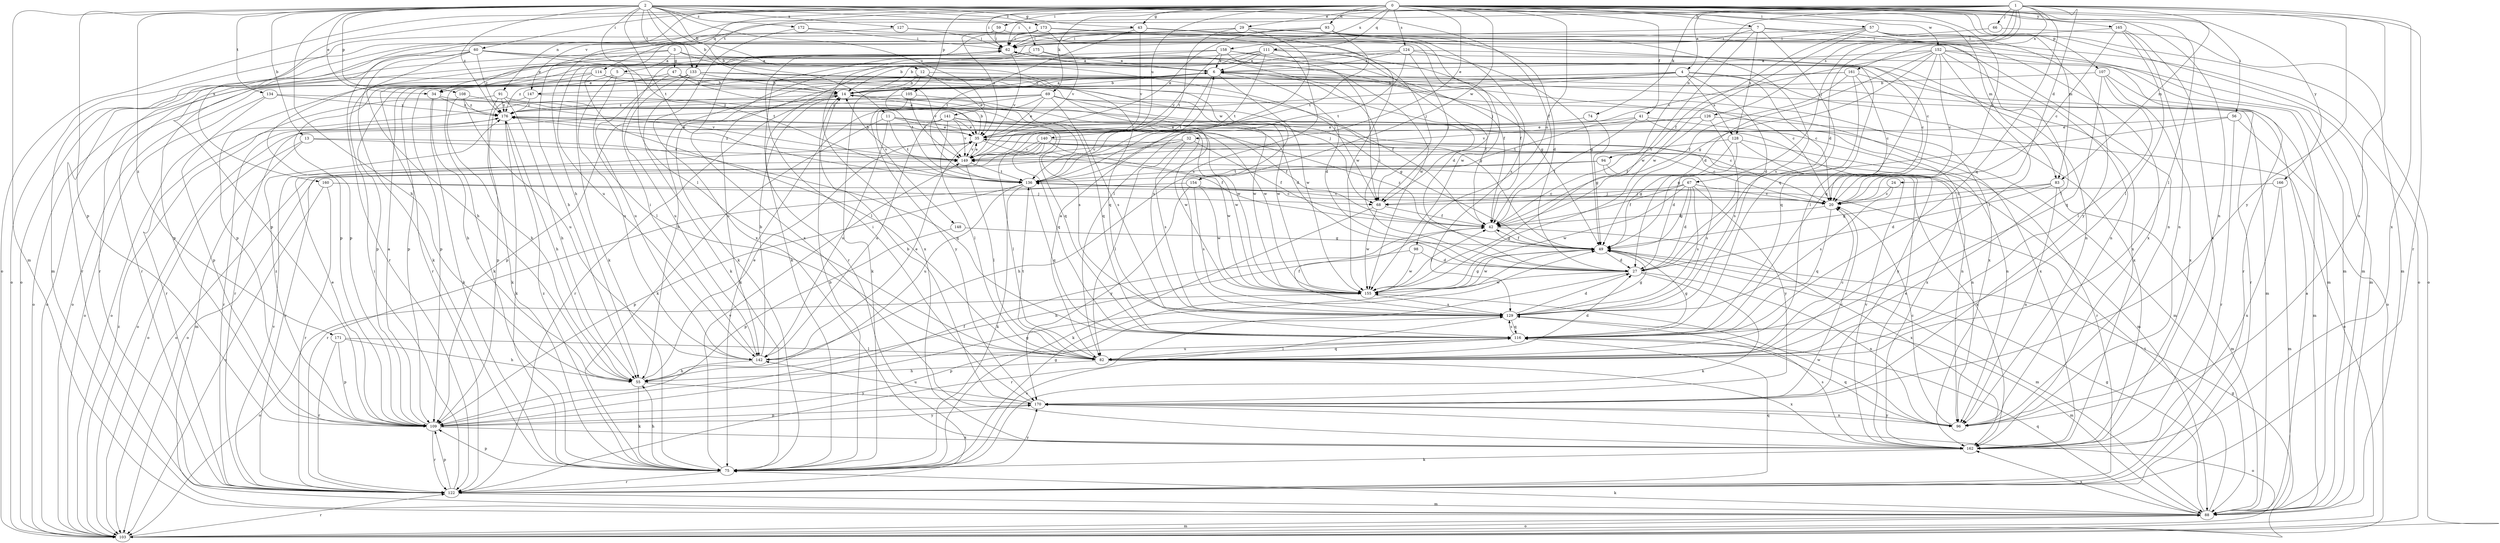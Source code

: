 strict digraph  {
0;
1;
2;
3;
4;
5;
6;
7;
11;
12;
13;
14;
20;
24;
27;
29;
32;
34;
35;
41;
42;
43;
47;
49;
55;
56;
57;
59;
60;
62;
66;
67;
68;
69;
74;
75;
82;
83;
88;
91;
93;
94;
96;
98;
103;
105;
107;
108;
109;
111;
114;
116;
122;
124;
126;
127;
128;
129;
133;
134;
136;
140;
141;
142;
147;
148;
149;
152;
154;
155;
158;
160;
161;
162;
165;
166;
170;
171;
172;
173;
175;
176;
0 -> 7  [label=b];
0 -> 20  [label=c];
0 -> 29  [label=e];
0 -> 32  [label=e];
0 -> 41  [label=f];
0 -> 43  [label=g];
0 -> 56  [label=i];
0 -> 57  [label=i];
0 -> 59  [label=i];
0 -> 60  [label=i];
0 -> 62  [label=i];
0 -> 69  [label=k];
0 -> 82  [label=l];
0 -> 83  [label=m];
0 -> 91  [label=n];
0 -> 93  [label=n];
0 -> 98  [label=o];
0 -> 103  [label=o];
0 -> 105  [label=p];
0 -> 107  [label=p];
0 -> 111  [label=q];
0 -> 114  [label=q];
0 -> 122  [label=r];
0 -> 124  [label=s];
0 -> 140  [label=u];
0 -> 147  [label=v];
0 -> 152  [label=w];
0 -> 154  [label=w];
0 -> 158  [label=x];
0 -> 160  [label=x];
0 -> 165  [label=y];
0 -> 166  [label=y];
1 -> 4  [label=a];
1 -> 24  [label=d];
1 -> 27  [label=d];
1 -> 55  [label=h];
1 -> 62  [label=i];
1 -> 66  [label=j];
1 -> 67  [label=j];
1 -> 74  [label=k];
1 -> 83  [label=m];
1 -> 94  [label=n];
1 -> 96  [label=n];
1 -> 116  [label=q];
1 -> 126  [label=s];
1 -> 133  [label=t];
1 -> 161  [label=x];
1 -> 162  [label=x];
1 -> 170  [label=y];
2 -> 11  [label=b];
2 -> 12  [label=b];
2 -> 13  [label=b];
2 -> 14  [label=b];
2 -> 34  [label=e];
2 -> 42  [label=f];
2 -> 43  [label=g];
2 -> 55  [label=h];
2 -> 82  [label=l];
2 -> 83  [label=m];
2 -> 88  [label=m];
2 -> 96  [label=n];
2 -> 108  [label=p];
2 -> 109  [label=p];
2 -> 127  [label=s];
2 -> 133  [label=t];
2 -> 134  [label=t];
2 -> 136  [label=t];
2 -> 141  [label=u];
2 -> 171  [label=z];
2 -> 172  [label=z];
2 -> 173  [label=z];
2 -> 175  [label=z];
2 -> 176  [label=z];
3 -> 5  [label=a];
3 -> 20  [label=c];
3 -> 34  [label=e];
3 -> 47  [label=g];
3 -> 96  [label=n];
3 -> 122  [label=r];
3 -> 154  [label=w];
4 -> 20  [label=c];
4 -> 27  [label=d];
4 -> 75  [label=k];
4 -> 109  [label=p];
4 -> 128  [label=s];
4 -> 147  [label=v];
4 -> 148  [label=v];
4 -> 162  [label=x];
5 -> 34  [label=e];
5 -> 49  [label=g];
5 -> 82  [label=l];
5 -> 142  [label=u];
6 -> 14  [label=b];
6 -> 20  [label=c];
6 -> 27  [label=d];
6 -> 42  [label=f];
6 -> 55  [label=h];
6 -> 136  [label=t];
6 -> 142  [label=u];
6 -> 155  [label=w];
7 -> 62  [label=i];
7 -> 82  [label=l];
7 -> 103  [label=o];
7 -> 116  [label=q];
7 -> 128  [label=s];
7 -> 142  [label=u];
7 -> 155  [label=w];
11 -> 35  [label=e];
11 -> 42  [label=f];
11 -> 75  [label=k];
11 -> 96  [label=n];
11 -> 136  [label=t];
11 -> 142  [label=u];
12 -> 14  [label=b];
12 -> 35  [label=e];
12 -> 103  [label=o];
12 -> 116  [label=q];
12 -> 136  [label=t];
12 -> 162  [label=x];
13 -> 88  [label=m];
13 -> 103  [label=o];
13 -> 116  [label=q];
13 -> 149  [label=v];
14 -> 6  [label=a];
14 -> 27  [label=d];
14 -> 109  [label=p];
14 -> 122  [label=r];
14 -> 155  [label=w];
14 -> 176  [label=z];
20 -> 42  [label=f];
20 -> 116  [label=q];
24 -> 20  [label=c];
24 -> 129  [label=s];
27 -> 62  [label=i];
27 -> 75  [label=k];
27 -> 96  [label=n];
27 -> 122  [label=r];
27 -> 155  [label=w];
29 -> 55  [label=h];
29 -> 62  [label=i];
29 -> 82  [label=l];
29 -> 103  [label=o];
29 -> 129  [label=s];
29 -> 136  [label=t];
29 -> 155  [label=w];
32 -> 42  [label=f];
32 -> 82  [label=l];
32 -> 103  [label=o];
32 -> 129  [label=s];
32 -> 149  [label=v];
34 -> 55  [label=h];
34 -> 75  [label=k];
34 -> 129  [label=s];
34 -> 176  [label=z];
35 -> 14  [label=b];
35 -> 20  [label=c];
35 -> 42  [label=f];
35 -> 88  [label=m];
35 -> 149  [label=v];
41 -> 35  [label=e];
41 -> 42  [label=f];
41 -> 88  [label=m];
41 -> 136  [label=t];
41 -> 162  [label=x];
42 -> 49  [label=g];
42 -> 162  [label=x];
43 -> 62  [label=i];
43 -> 136  [label=t];
43 -> 149  [label=v];
43 -> 155  [label=w];
43 -> 162  [label=x];
47 -> 14  [label=b];
47 -> 35  [label=e];
47 -> 129  [label=s];
47 -> 142  [label=u];
47 -> 176  [label=z];
49 -> 27  [label=d];
49 -> 42  [label=f];
49 -> 88  [label=m];
49 -> 155  [label=w];
49 -> 176  [label=z];
55 -> 35  [label=e];
55 -> 75  [label=k];
55 -> 170  [label=y];
56 -> 35  [label=e];
56 -> 49  [label=g];
56 -> 88  [label=m];
56 -> 122  [label=r];
57 -> 42  [label=f];
57 -> 62  [label=i];
57 -> 88  [label=m];
57 -> 103  [label=o];
57 -> 122  [label=r];
57 -> 155  [label=w];
57 -> 170  [label=y];
59 -> 35  [label=e];
59 -> 62  [label=i];
59 -> 88  [label=m];
59 -> 109  [label=p];
60 -> 6  [label=a];
60 -> 55  [label=h];
60 -> 68  [label=j];
60 -> 75  [label=k];
60 -> 109  [label=p];
60 -> 122  [label=r];
60 -> 136  [label=t];
60 -> 176  [label=z];
62 -> 6  [label=a];
62 -> 82  [label=l];
62 -> 109  [label=p];
62 -> 122  [label=r];
62 -> 149  [label=v];
66 -> 62  [label=i];
66 -> 88  [label=m];
67 -> 20  [label=c];
67 -> 27  [label=d];
67 -> 42  [label=f];
67 -> 49  [label=g];
67 -> 68  [label=j];
67 -> 129  [label=s];
67 -> 155  [label=w];
67 -> 170  [label=y];
68 -> 42  [label=f];
68 -> 75  [label=k];
68 -> 155  [label=w];
69 -> 35  [label=e];
69 -> 49  [label=g];
69 -> 75  [label=k];
69 -> 103  [label=o];
69 -> 116  [label=q];
69 -> 122  [label=r];
69 -> 155  [label=w];
69 -> 162  [label=x];
69 -> 176  [label=z];
74 -> 35  [label=e];
74 -> 49  [label=g];
75 -> 14  [label=b];
75 -> 49  [label=g];
75 -> 55  [label=h];
75 -> 109  [label=p];
75 -> 122  [label=r];
75 -> 129  [label=s];
75 -> 149  [label=v];
75 -> 170  [label=y];
75 -> 176  [label=z];
82 -> 6  [label=a];
82 -> 20  [label=c];
82 -> 27  [label=d];
82 -> 55  [label=h];
82 -> 116  [label=q];
82 -> 136  [label=t];
82 -> 162  [label=x];
83 -> 20  [label=c];
83 -> 27  [label=d];
83 -> 49  [label=g];
83 -> 88  [label=m];
83 -> 96  [label=n];
88 -> 6  [label=a];
88 -> 49  [label=g];
88 -> 75  [label=k];
88 -> 103  [label=o];
88 -> 116  [label=q];
88 -> 136  [label=t];
88 -> 162  [label=x];
91 -> 55  [label=h];
91 -> 75  [label=k];
91 -> 122  [label=r];
91 -> 129  [label=s];
91 -> 176  [label=z];
93 -> 27  [label=d];
93 -> 35  [label=e];
93 -> 62  [label=i];
93 -> 122  [label=r];
93 -> 129  [label=s];
93 -> 136  [label=t];
94 -> 55  [label=h];
94 -> 129  [label=s];
94 -> 136  [label=t];
94 -> 162  [label=x];
96 -> 20  [label=c];
96 -> 116  [label=q];
96 -> 155  [label=w];
96 -> 170  [label=y];
98 -> 27  [label=d];
98 -> 55  [label=h];
98 -> 155  [label=w];
103 -> 49  [label=g];
103 -> 88  [label=m];
103 -> 122  [label=r];
103 -> 176  [label=z];
105 -> 149  [label=v];
105 -> 155  [label=w];
105 -> 170  [label=y];
105 -> 176  [label=z];
107 -> 14  [label=b];
107 -> 82  [label=l];
107 -> 103  [label=o];
107 -> 116  [label=q];
107 -> 162  [label=x];
108 -> 55  [label=h];
108 -> 142  [label=u];
108 -> 149  [label=v];
108 -> 176  [label=z];
109 -> 6  [label=a];
109 -> 35  [label=e];
109 -> 42  [label=f];
109 -> 49  [label=g];
109 -> 122  [label=r];
109 -> 162  [label=x];
109 -> 170  [label=y];
109 -> 176  [label=z];
111 -> 6  [label=a];
111 -> 14  [label=b];
111 -> 27  [label=d];
111 -> 42  [label=f];
111 -> 75  [label=k];
111 -> 88  [label=m];
111 -> 122  [label=r];
111 -> 136  [label=t];
114 -> 14  [label=b];
114 -> 75  [label=k];
114 -> 82  [label=l];
114 -> 103  [label=o];
114 -> 149  [label=v];
116 -> 49  [label=g];
116 -> 82  [label=l];
116 -> 129  [label=s];
116 -> 142  [label=u];
122 -> 62  [label=i];
122 -> 88  [label=m];
122 -> 109  [label=p];
122 -> 116  [label=q];
122 -> 149  [label=v];
124 -> 6  [label=a];
124 -> 14  [label=b];
124 -> 49  [label=g];
124 -> 68  [label=j];
124 -> 75  [label=k];
124 -> 136  [label=t];
124 -> 162  [label=x];
126 -> 35  [label=e];
126 -> 42  [label=f];
126 -> 103  [label=o];
126 -> 129  [label=s];
126 -> 149  [label=v];
127 -> 62  [label=i];
127 -> 96  [label=n];
127 -> 103  [label=o];
128 -> 27  [label=d];
128 -> 49  [label=g];
128 -> 122  [label=r];
128 -> 149  [label=v];
128 -> 170  [label=y];
129 -> 27  [label=d];
129 -> 42  [label=f];
129 -> 49  [label=g];
129 -> 88  [label=m];
129 -> 109  [label=p];
129 -> 116  [label=q];
133 -> 14  [label=b];
133 -> 42  [label=f];
133 -> 68  [label=j];
133 -> 75  [label=k];
133 -> 88  [label=m];
133 -> 103  [label=o];
133 -> 109  [label=p];
133 -> 142  [label=u];
134 -> 103  [label=o];
134 -> 109  [label=p];
134 -> 116  [label=q];
134 -> 176  [label=z];
136 -> 20  [label=c];
136 -> 75  [label=k];
136 -> 109  [label=p];
136 -> 116  [label=q];
136 -> 142  [label=u];
140 -> 82  [label=l];
140 -> 96  [label=n];
140 -> 103  [label=o];
140 -> 122  [label=r];
140 -> 149  [label=v];
140 -> 155  [label=w];
141 -> 20  [label=c];
141 -> 35  [label=e];
141 -> 82  [label=l];
141 -> 96  [label=n];
141 -> 103  [label=o];
141 -> 142  [label=u];
141 -> 149  [label=v];
141 -> 155  [label=w];
142 -> 14  [label=b];
142 -> 35  [label=e];
142 -> 55  [label=h];
142 -> 62  [label=i];
147 -> 109  [label=p];
147 -> 155  [label=w];
147 -> 176  [label=z];
148 -> 49  [label=g];
148 -> 109  [label=p];
149 -> 14  [label=b];
149 -> 35  [label=e];
149 -> 82  [label=l];
149 -> 136  [label=t];
149 -> 176  [label=z];
152 -> 6  [label=a];
152 -> 20  [label=c];
152 -> 27  [label=d];
152 -> 49  [label=g];
152 -> 82  [label=l];
152 -> 88  [label=m];
152 -> 96  [label=n];
152 -> 116  [label=q];
152 -> 122  [label=r];
152 -> 149  [label=v];
154 -> 20  [label=c];
154 -> 122  [label=r];
154 -> 129  [label=s];
154 -> 155  [label=w];
154 -> 170  [label=y];
155 -> 42  [label=f];
155 -> 49  [label=g];
155 -> 103  [label=o];
155 -> 129  [label=s];
158 -> 6  [label=a];
158 -> 42  [label=f];
158 -> 68  [label=j];
158 -> 75  [label=k];
158 -> 109  [label=p];
158 -> 149  [label=v];
158 -> 155  [label=w];
160 -> 20  [label=c];
160 -> 68  [label=j];
160 -> 103  [label=o];
160 -> 122  [label=r];
161 -> 14  [label=b];
161 -> 20  [label=c];
161 -> 42  [label=f];
161 -> 109  [label=p];
161 -> 116  [label=q];
161 -> 122  [label=r];
162 -> 35  [label=e];
162 -> 75  [label=k];
162 -> 129  [label=s];
162 -> 149  [label=v];
165 -> 20  [label=c];
165 -> 62  [label=i];
165 -> 82  [label=l];
165 -> 96  [label=n];
165 -> 162  [label=x];
166 -> 68  [label=j];
166 -> 88  [label=m];
166 -> 162  [label=x];
170 -> 14  [label=b];
170 -> 20  [label=c];
170 -> 62  [label=i];
170 -> 96  [label=n];
170 -> 103  [label=o];
170 -> 109  [label=p];
170 -> 142  [label=u];
171 -> 55  [label=h];
171 -> 82  [label=l];
171 -> 109  [label=p];
171 -> 122  [label=r];
172 -> 62  [label=i];
172 -> 68  [label=j];
172 -> 162  [label=x];
173 -> 20  [label=c];
173 -> 62  [label=i];
173 -> 68  [label=j];
173 -> 88  [label=m];
173 -> 129  [label=s];
173 -> 149  [label=v];
173 -> 162  [label=x];
175 -> 6  [label=a];
175 -> 49  [label=g];
175 -> 109  [label=p];
175 -> 162  [label=x];
176 -> 35  [label=e];
176 -> 55  [label=h];
176 -> 75  [label=k];
176 -> 116  [label=q];
176 -> 122  [label=r];
176 -> 155  [label=w];
}
